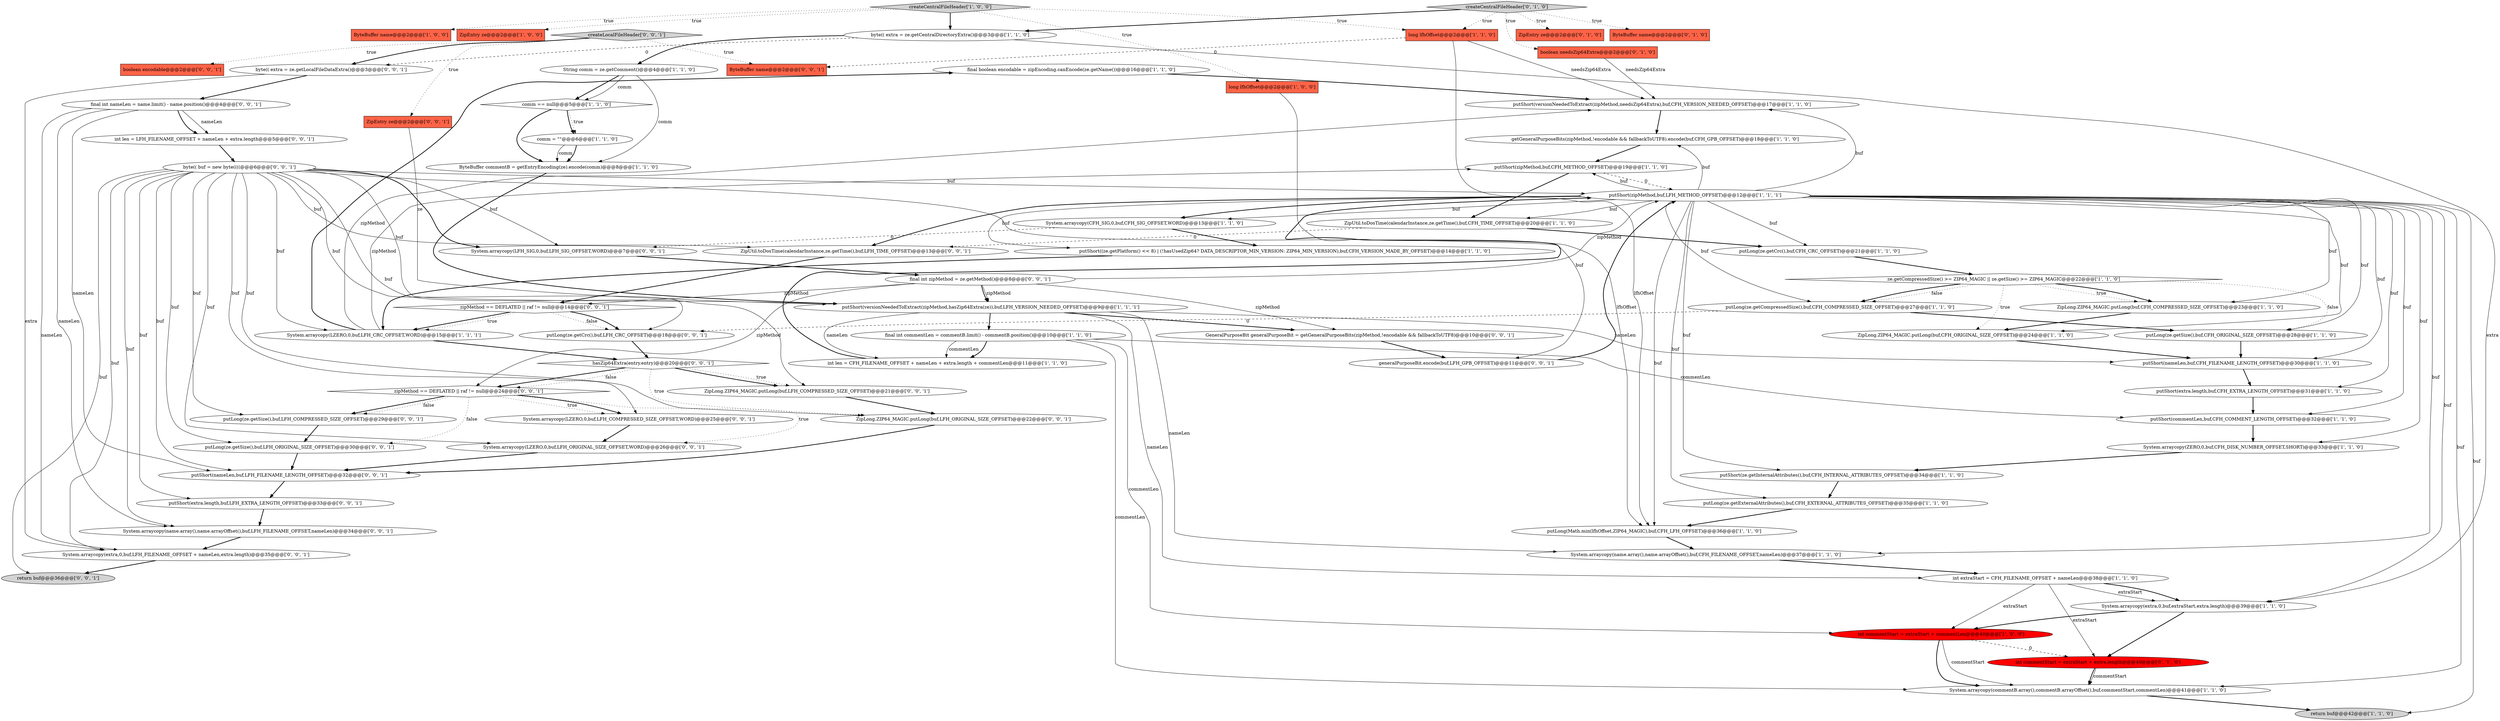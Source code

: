 digraph {
26 [style = filled, label = "final boolean encodable = zipEncoding.canEncode(ze.getName())@@@16@@@['1', '1', '0']", fillcolor = white, shape = ellipse image = "AAA0AAABBB1BBB"];
16 [style = filled, label = "ByteBuffer name@@@2@@@['1', '0', '0']", fillcolor = tomato, shape = box image = "AAA0AAABBB1BBB"];
63 [style = filled, label = "putShort(nameLen,buf,LFH_FILENAME_LENGTH_OFFSET)@@@32@@@['0', '0', '1']", fillcolor = white, shape = ellipse image = "AAA0AAABBB3BBB"];
41 [style = filled, label = "int commentStart = extraStart + extra.length@@@40@@@['0', '1', '0']", fillcolor = red, shape = ellipse image = "AAA1AAABBB2BBB"];
4 [style = filled, label = "ze.getCompressedSize() >= ZIP64_MAGIC || ze.getSize() >= ZIP64_MAGIC@@@22@@@['1', '1', '0']", fillcolor = white, shape = diamond image = "AAA0AAABBB1BBB"];
11 [style = filled, label = "putShort(commentLen,buf,CFH_COMMENT_LENGTH_OFFSET)@@@32@@@['1', '1', '0']", fillcolor = white, shape = ellipse image = "AAA0AAABBB1BBB"];
31 [style = filled, label = "putLong(ze.getCompressedSize(),buf,CFH_COMPRESSED_SIZE_OFFSET)@@@27@@@['1', '1', '0']", fillcolor = white, shape = ellipse image = "AAA0AAABBB1BBB"];
61 [style = filled, label = "ZipEntry ze@@@2@@@['0', '0', '1']", fillcolor = tomato, shape = box image = "AAA0AAABBB3BBB"];
72 [style = filled, label = "ByteBuffer name@@@2@@@['0', '0', '1']", fillcolor = tomato, shape = box image = "AAA0AAABBB3BBB"];
43 [style = filled, label = "boolean needsZip64Extra@@@2@@@['0', '1', '0']", fillcolor = tomato, shape = box image = "AAA0AAABBB2BBB"];
70 [style = filled, label = "byte(( buf = new byte((((@@@6@@@['0', '0', '1']", fillcolor = white, shape = ellipse image = "AAA0AAABBB3BBB"];
32 [style = filled, label = "return buf@@@42@@@['1', '1', '0']", fillcolor = lightgray, shape = ellipse image = "AAA0AAABBB1BBB"];
28 [style = filled, label = "System.arraycopy(commentB.array(),commentB.arrayOffset(),buf,commentStart,commentLen)@@@41@@@['1', '1', '0']", fillcolor = white, shape = ellipse image = "AAA0AAABBB1BBB"];
5 [style = filled, label = "ZipLong.ZIP64_MAGIC.putLong(buf,CFH_COMPRESSED_SIZE_OFFSET)@@@23@@@['1', '1', '0']", fillcolor = white, shape = ellipse image = "AAA0AAABBB1BBB"];
17 [style = filled, label = "byte(( extra = ze.getCentralDirectoryExtra()@@@3@@@['1', '1', '0']", fillcolor = white, shape = ellipse image = "AAA0AAABBB1BBB"];
14 [style = filled, label = "putLong(ze.getSize(),buf,CFH_ORIGINAL_SIZE_OFFSET)@@@28@@@['1', '1', '0']", fillcolor = white, shape = ellipse image = "AAA0AAABBB1BBB"];
3 [style = filled, label = "comm = \"\"@@@6@@@['1', '1', '0']", fillcolor = white, shape = ellipse image = "AAA0AAABBB1BBB"];
25 [style = filled, label = "createCentralFileHeader['1', '0', '0']", fillcolor = lightgray, shape = diamond image = "AAA0AAABBB1BBB"];
29 [style = filled, label = "comm == null@@@5@@@['1', '1', '0']", fillcolor = white, shape = diamond image = "AAA0AAABBB1BBB"];
37 [style = filled, label = "putShort(extra.length,buf,CFH_EXTRA_LENGTH_OFFSET)@@@31@@@['1', '1', '0']", fillcolor = white, shape = ellipse image = "AAA0AAABBB1BBB"];
34 [style = filled, label = "putLong(ze.getCrc(),buf,CFH_CRC_OFFSET)@@@21@@@['1', '1', '0']", fillcolor = white, shape = ellipse image = "AAA0AAABBB1BBB"];
48 [style = filled, label = "final int zipMethod = ze.getMethod()@@@8@@@['0', '0', '1']", fillcolor = white, shape = ellipse image = "AAA0AAABBB3BBB"];
50 [style = filled, label = "createLocalFileHeader['0', '0', '1']", fillcolor = lightgray, shape = diamond image = "AAA0AAABBB3BBB"];
54 [style = filled, label = "System.arraycopy(LZERO,0,buf,LFH_COMPRESSED_SIZE_OFFSET,WORD)@@@25@@@['0', '0', '1']", fillcolor = white, shape = ellipse image = "AAA0AAABBB3BBB"];
46 [style = filled, label = "ZipLong.ZIP64_MAGIC.putLong(buf,LFH_COMPRESSED_SIZE_OFFSET)@@@21@@@['0', '0', '1']", fillcolor = white, shape = ellipse image = "AAA0AAABBB3BBB"];
27 [style = filled, label = "putShort(ze.getInternalAttributes(),buf,CFH_INTERNAL_ATTRIBUTES_OFFSET)@@@34@@@['1', '1', '0']", fillcolor = white, shape = ellipse image = "AAA0AAABBB1BBB"];
33 [style = filled, label = "putShort(versionNeededToExtract(zipMethod,hasZip64Extra(ze)),buf,LFH_VERSION_NEEDED_OFFSET)@@@9@@@['1', '1', '1']", fillcolor = white, shape = ellipse image = "AAA0AAABBB1BBB"];
42 [style = filled, label = "ZipEntry ze@@@2@@@['0', '1', '0']", fillcolor = tomato, shape = box image = "AAA0AAABBB2BBB"];
36 [style = filled, label = "putShort(zipMethod,buf,LFH_METHOD_OFFSET)@@@12@@@['1', '1', '1']", fillcolor = white, shape = ellipse image = "AAA0AAABBB1BBB"];
64 [style = filled, label = "boolean encodable@@@2@@@['0', '0', '1']", fillcolor = tomato, shape = box image = "AAA0AAABBB3BBB"];
13 [style = filled, label = "ByteBuffer commentB = getEntryEncoding(ze).encode(comm)@@@8@@@['1', '1', '0']", fillcolor = white, shape = ellipse image = "AAA0AAABBB1BBB"];
69 [style = filled, label = "System.arraycopy(name.array(),name.arrayOffset(),buf,LFH_FILENAME_OFFSET,nameLen)@@@34@@@['0', '0', '1']", fillcolor = white, shape = ellipse image = "AAA0AAABBB3BBB"];
66 [style = filled, label = "zipMethod == DEFLATED || raf != null@@@24@@@['0', '0', '1']", fillcolor = white, shape = diamond image = "AAA0AAABBB3BBB"];
9 [style = filled, label = "putShort(versionNeededToExtract(zipMethod,needsZip64Extra),buf,CFH_VERSION_NEEDED_OFFSET)@@@17@@@['1', '1', '0']", fillcolor = white, shape = ellipse image = "AAA0AAABBB1BBB"];
23 [style = filled, label = "System.arraycopy(name.array(),name.arrayOffset(),buf,CFH_FILENAME_OFFSET,nameLen)@@@37@@@['1', '1', '0']", fillcolor = white, shape = ellipse image = "AAA0AAABBB1BBB"];
57 [style = filled, label = "ZipLong.ZIP64_MAGIC.putLong(buf,LFH_ORIGINAL_SIZE_OFFSET)@@@22@@@['0', '0', '1']", fillcolor = white, shape = ellipse image = "AAA0AAABBB3BBB"];
68 [style = filled, label = "zipMethod == DEFLATED || raf != null@@@14@@@['0', '0', '1']", fillcolor = white, shape = diamond image = "AAA0AAABBB3BBB"];
53 [style = filled, label = "byte(( extra = ze.getLocalFileDataExtra()@@@3@@@['0', '0', '1']", fillcolor = white, shape = ellipse image = "AAA0AAABBB3BBB"];
24 [style = filled, label = "ZipLong.ZIP64_MAGIC.putLong(buf,CFH_ORIGINAL_SIZE_OFFSET)@@@24@@@['1', '1', '0']", fillcolor = white, shape = ellipse image = "AAA0AAABBB1BBB"];
56 [style = filled, label = "putShort(extra.length,buf,LFH_EXTRA_LENGTH_OFFSET)@@@33@@@['0', '0', '1']", fillcolor = white, shape = ellipse image = "AAA0AAABBB3BBB"];
2 [style = filled, label = "putLong(ze.getExternalAttributes(),buf,CFH_EXTERNAL_ATTRIBUTES_OFFSET)@@@35@@@['1', '1', '0']", fillcolor = white, shape = ellipse image = "AAA0AAABBB1BBB"];
6 [style = filled, label = "System.arraycopy(ZERO,0,buf,CFH_DISK_NUMBER_OFFSET,SHORT)@@@33@@@['1', '1', '0']", fillcolor = white, shape = ellipse image = "AAA0AAABBB1BBB"];
30 [style = filled, label = "long lfhOffset@@@2@@@['1', '1', '0']", fillcolor = tomato, shape = box image = "AAA0AAABBB1BBB"];
8 [style = filled, label = "System.arraycopy(extra,0,buf,extraStart,extra.length)@@@39@@@['1', '1', '0']", fillcolor = white, shape = ellipse image = "AAA0AAABBB1BBB"];
19 [style = filled, label = "putShort((ze.getPlatform() << 8) | (!hasUsedZip64? DATA_DESCRIPTOR_MIN_VERSION: ZIP64_MIN_VERSION),buf,CFH_VERSION_MADE_BY_OFFSET)@@@14@@@['1', '1', '0']", fillcolor = white, shape = ellipse image = "AAA0AAABBB1BBB"];
35 [style = filled, label = "final int commentLen = commentB.limit() - commentB.position()@@@10@@@['1', '1', '0']", fillcolor = white, shape = ellipse image = "AAA0AAABBB1BBB"];
44 [style = filled, label = "ByteBuffer name@@@2@@@['0', '1', '0']", fillcolor = tomato, shape = box image = "AAA0AAABBB2BBB"];
59 [style = filled, label = "GeneralPurposeBit generalPurposeBit = getGeneralPurposeBits(zipMethod,!encodable && fallbackToUTF8)@@@10@@@['0', '0', '1']", fillcolor = white, shape = ellipse image = "AAA0AAABBB3BBB"];
60 [style = filled, label = "generalPurposeBit.encode(buf,LFH_GPB_OFFSET)@@@11@@@['0', '0', '1']", fillcolor = white, shape = ellipse image = "AAA0AAABBB3BBB"];
67 [style = filled, label = "System.arraycopy(extra,0,buf,LFH_FILENAME_OFFSET + nameLen,extra.length)@@@35@@@['0', '0', '1']", fillcolor = white, shape = ellipse image = "AAA0AAABBB3BBB"];
58 [style = filled, label = "hasZip64Extra(entry.entry)@@@20@@@['0', '0', '1']", fillcolor = white, shape = diamond image = "AAA0AAABBB3BBB"];
51 [style = filled, label = "System.arraycopy(LZERO,0,buf,LFH_ORIGINAL_SIZE_OFFSET,WORD)@@@26@@@['0', '0', '1']", fillcolor = white, shape = ellipse image = "AAA0AAABBB3BBB"];
62 [style = filled, label = "System.arraycopy(LFH_SIG,0,buf,LFH_SIG_OFFSET,WORD)@@@7@@@['0', '0', '1']", fillcolor = white, shape = ellipse image = "AAA0AAABBB3BBB"];
65 [style = filled, label = "int len = LFH_FILENAME_OFFSET + nameLen + extra.length@@@5@@@['0', '0', '1']", fillcolor = white, shape = ellipse image = "AAA0AAABBB3BBB"];
22 [style = filled, label = "getGeneralPurposeBits(zipMethod,!encodable && fallbackToUTF8).encode(buf,CFH_GPB_OFFSET)@@@18@@@['1', '1', '0']", fillcolor = white, shape = ellipse image = "AAA0AAABBB1BBB"];
0 [style = filled, label = "int len = CFH_FILENAME_OFFSET + nameLen + extra.length + commentLen@@@11@@@['1', '1', '0']", fillcolor = white, shape = ellipse image = "AAA0AAABBB1BBB"];
38 [style = filled, label = "putLong(Math.min(lfhOffset,ZIP64_MAGIC),buf,CFH_LFH_OFFSET)@@@36@@@['1', '1', '0']", fillcolor = white, shape = ellipse image = "AAA0AAABBB1BBB"];
20 [style = filled, label = "ZipEntry ze@@@2@@@['1', '0', '0']", fillcolor = tomato, shape = box image = "AAA0AAABBB1BBB"];
1 [style = filled, label = "String comm = ze.getComment()@@@4@@@['1', '1', '0']", fillcolor = white, shape = ellipse image = "AAA0AAABBB1BBB"];
7 [style = filled, label = "int extraStart = CFH_FILENAME_OFFSET + nameLen@@@38@@@['1', '1', '0']", fillcolor = white, shape = ellipse image = "AAA0AAABBB1BBB"];
10 [style = filled, label = "System.arraycopy(LZERO,0,buf,LFH_CRC_OFFSET,WORD)@@@15@@@['1', '1', '1']", fillcolor = white, shape = ellipse image = "AAA0AAABBB1BBB"];
40 [style = filled, label = "System.arraycopy(CFH_SIG,0,buf,CFH_SIG_OFFSET,WORD)@@@13@@@['1', '1', '0']", fillcolor = white, shape = ellipse image = "AAA0AAABBB1BBB"];
45 [style = filled, label = "createCentralFileHeader['0', '1', '0']", fillcolor = lightgray, shape = diamond image = "AAA0AAABBB2BBB"];
49 [style = filled, label = "return buf@@@36@@@['0', '0', '1']", fillcolor = lightgray, shape = ellipse image = "AAA0AAABBB3BBB"];
55 [style = filled, label = "putLong(ze.getSize(),buf,LFH_ORIGINAL_SIZE_OFFSET)@@@30@@@['0', '0', '1']", fillcolor = white, shape = ellipse image = "AAA0AAABBB3BBB"];
71 [style = filled, label = "putLong(ze.getCrc(),buf,LFH_CRC_OFFSET)@@@18@@@['0', '0', '1']", fillcolor = white, shape = ellipse image = "AAA0AAABBB3BBB"];
12 [style = filled, label = "putShort(nameLen,buf,CFH_FILENAME_LENGTH_OFFSET)@@@30@@@['1', '1', '0']", fillcolor = white, shape = ellipse image = "AAA0AAABBB1BBB"];
15 [style = filled, label = "long lfhOffset@@@2@@@['1', '0', '0']", fillcolor = tomato, shape = box image = "AAA0AAABBB1BBB"];
18 [style = filled, label = "putShort(zipMethod,buf,CFH_METHOD_OFFSET)@@@19@@@['1', '1', '0']", fillcolor = white, shape = ellipse image = "AAA0AAABBB1BBB"];
21 [style = filled, label = "ZipUtil.toDosTime(calendarInstance,ze.getTime(),buf,CFH_TIME_OFFSET)@@@20@@@['1', '1', '0']", fillcolor = white, shape = ellipse image = "AAA0AAABBB1BBB"];
73 [style = filled, label = "ZipUtil.toDosTime(calendarInstance,ze.getTime(),buf,LFH_TIME_OFFSET)@@@13@@@['0', '0', '1']", fillcolor = white, shape = ellipse image = "AAA0AAABBB3BBB"];
52 [style = filled, label = "final int nameLen = name.limit() - name.position()@@@4@@@['0', '0', '1']", fillcolor = white, shape = ellipse image = "AAA0AAABBB3BBB"];
47 [style = filled, label = "putLong(ze.getSize(),buf,LFH_COMPRESSED_SIZE_OFFSET)@@@29@@@['0', '0', '1']", fillcolor = white, shape = ellipse image = "AAA0AAABBB3BBB"];
39 [style = filled, label = "int commentStart = extraStart + commentLen@@@40@@@['1', '0', '0']", fillcolor = red, shape = ellipse image = "AAA1AAABBB1BBB"];
52->69 [style = solid, label="nameLen"];
36->32 [style = solid, label="buf"];
68->10 [style = bold, label=""];
48->59 [style = solid, label="zipMethod"];
37->11 [style = bold, label=""];
36->27 [style = solid, label="buf"];
70->47 [style = solid, label="buf"];
52->65 [style = solid, label="nameLen"];
70->60 [style = solid, label="buf"];
26->9 [style = bold, label=""];
63->56 [style = bold, label=""];
41->28 [style = solid, label="commentStart"];
48->33 [style = solid, label="zipMethod"];
7->8 [style = bold, label=""];
66->51 [style = dotted, label="true"];
50->61 [style = dotted, label="true"];
41->28 [style = bold, label=""];
66->47 [style = bold, label=""];
55->63 [style = bold, label=""];
36->8 [style = solid, label="buf"];
71->58 [style = bold, label=""];
33->23 [style = solid, label="nameLen"];
33->7 [style = solid, label="nameLen"];
50->64 [style = dotted, label="true"];
57->63 [style = bold, label=""];
17->53 [style = dashed, label="0"];
36->38 [style = solid, label="buf"];
4->31 [style = dotted, label="false"];
45->42 [style = dotted, label="true"];
4->24 [style = dotted, label="true"];
45->17 [style = bold, label=""];
35->28 [style = solid, label="commentLen"];
36->31 [style = solid, label="buf"];
52->63 [style = solid, label="nameLen"];
8->39 [style = bold, label=""];
45->43 [style = dotted, label="true"];
27->2 [style = bold, label=""];
31->14 [style = bold, label=""];
36->19 [style = solid, label="buf"];
43->9 [style = solid, label="needsZip64Extra"];
70->46 [style = solid, label="buf"];
59->60 [style = bold, label=""];
36->24 [style = solid, label="buf"];
36->22 [style = solid, label="buf"];
33->12 [style = solid, label="nameLen"];
7->8 [style = solid, label="extraStart"];
53->52 [style = bold, label=""];
66->54 [style = dotted, label="true"];
52->65 [style = bold, label=""];
10->26 [style = bold, label=""];
45->44 [style = dotted, label="true"];
70->51 [style = solid, label="buf"];
58->66 [style = dotted, label="false"];
56->69 [style = bold, label=""];
12->37 [style = bold, label=""];
0->36 [style = bold, label=""];
66->54 [style = bold, label=""];
48->66 [style = solid, label="zipMethod"];
35->0 [style = bold, label=""];
53->67 [style = solid, label="extra"];
70->69 [style = solid, label="buf"];
22->18 [style = bold, label=""];
25->15 [style = dotted, label="true"];
36->12 [style = solid, label="buf"];
25->20 [style = dotted, label="true"];
70->54 [style = solid, label="buf"];
17->8 [style = solid, label="extra"];
48->33 [style = bold, label=""];
58->46 [style = bold, label=""];
62->48 [style = bold, label=""];
68->10 [style = dotted, label="true"];
23->7 [style = bold, label=""];
70->55 [style = solid, label="buf"];
1->13 [style = solid, label="comm"];
36->37 [style = solid, label="buf"];
66->47 [style = dotted, label="false"];
51->63 [style = bold, label=""];
40->62 [style = dashed, label="0"];
9->22 [style = bold, label=""];
66->55 [style = dotted, label="false"];
4->5 [style = dotted, label="true"];
36->11 [style = solid, label="buf"];
24->12 [style = bold, label=""];
36->40 [style = bold, label=""];
4->14 [style = dotted, label="false"];
8->41 [style = bold, label=""];
17->1 [style = bold, label=""];
36->18 [style = solid, label="buf"];
7->39 [style = solid, label="extraStart"];
39->41 [style = dashed, label="0"];
21->34 [style = bold, label=""];
40->19 [style = bold, label=""];
70->33 [style = solid, label="buf"];
3->13 [style = solid, label="comm"];
19->10 [style = bold, label=""];
70->36 [style = solid, label="buf"];
36->73 [style = bold, label=""];
70->63 [style = solid, label="buf"];
36->6 [style = solid, label="buf"];
25->17 [style = bold, label=""];
10->9 [style = solid, label="zipMethod"];
10->18 [style = solid, label="zipMethod"];
36->5 [style = solid, label="buf"];
28->32 [style = bold, label=""];
58->66 [style = bold, label=""];
21->73 [style = dashed, label="0"];
30->38 [style = solid, label="lfhOffset"];
4->31 [style = bold, label=""];
6->27 [style = bold, label=""];
58->46 [style = dotted, label="true"];
35->39 [style = solid, label="commentLen"];
36->14 [style = solid, label="buf"];
30->72 [style = dashed, label="0"];
30->9 [style = solid, label="needsZip64Extra"];
70->73 [style = solid, label="buf"];
18->36 [style = dashed, label="0"];
5->24 [style = bold, label=""];
33->59 [style = bold, label=""];
60->36 [style = bold, label=""];
36->34 [style = solid, label="buf"];
36->2 [style = solid, label="buf"];
70->10 [style = solid, label="buf"];
7->41 [style = solid, label="extraStart"];
15->38 [style = solid, label="lfhOffset"];
35->0 [style = solid, label="commentLen"];
36->23 [style = solid, label="buf"];
18->21 [style = bold, label=""];
1->29 [style = bold, label=""];
36->28 [style = solid, label="buf"];
46->57 [style = bold, label=""];
4->5 [style = bold, label=""];
29->3 [style = dotted, label="true"];
25->16 [style = dotted, label="true"];
54->51 [style = bold, label=""];
33->0 [style = solid, label="nameLen"];
33->35 [style = bold, label=""];
68->71 [style = dotted, label="false"];
70->71 [style = solid, label="buf"];
69->67 [style = bold, label=""];
65->70 [style = bold, label=""];
36->40 [style = solid, label="buf"];
58->57 [style = dotted, label="true"];
31->71 [style = dashed, label="0"];
29->3 [style = bold, label=""];
11->6 [style = bold, label=""];
48->68 [style = solid, label="zipMethod"];
70->62 [style = bold, label=""];
38->23 [style = bold, label=""];
36->9 [style = solid, label="buf"];
52->67 [style = solid, label="nameLen"];
39->28 [style = bold, label=""];
2->38 [style = bold, label=""];
70->57 [style = solid, label="buf"];
70->56 [style = solid, label="buf"];
67->49 [style = bold, label=""];
48->36 [style = solid, label="zipMethod"];
70->49 [style = solid, label="buf"];
47->55 [style = bold, label=""];
68->71 [style = bold, label=""];
39->28 [style = solid, label="commentStart"];
14->12 [style = bold, label=""];
36->21 [style = solid, label="buf"];
3->13 [style = bold, label=""];
34->4 [style = bold, label=""];
45->30 [style = dotted, label="true"];
35->11 [style = solid, label="commentLen"];
73->68 [style = bold, label=""];
70->62 [style = solid, label="buf"];
13->33 [style = bold, label=""];
61->33 [style = solid, label="ze"];
25->30 [style = dotted, label="true"];
1->29 [style = solid, label="comm"];
10->58 [style = bold, label=""];
50->53 [style = bold, label=""];
50->72 [style = dotted, label="true"];
70->67 [style = solid, label="buf"];
29->13 [style = bold, label=""];
}
